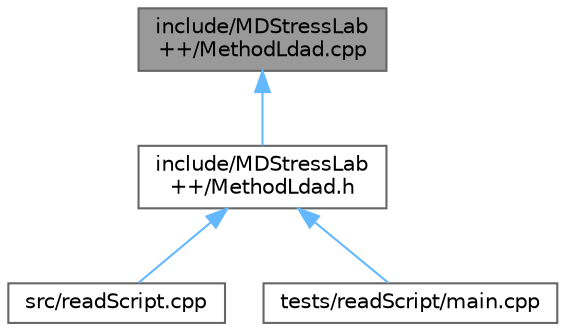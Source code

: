 digraph "include/MDStressLab++/MethodLdad.cpp"
{
 // LATEX_PDF_SIZE
  bgcolor="transparent";
  edge [fontname=Helvetica,fontsize=10,labelfontname=Helvetica,labelfontsize=10];
  node [fontname=Helvetica,fontsize=10,shape=box,height=0.2,width=0.4];
  Node1 [id="Node000001",label="include/MDStressLab\l++/MethodLdad.cpp",height=0.2,width=0.4,color="gray40", fillcolor="grey60", style="filled", fontcolor="black",tooltip=" "];
  Node1 -> Node2 [id="edge1_Node000001_Node000002",dir="back",color="steelblue1",style="solid",tooltip=" "];
  Node2 [id="Node000002",label="include/MDStressLab\l++/MethodLdad.h",height=0.2,width=0.4,color="grey40", fillcolor="white", style="filled",URL="$MethodLdad_8h.html",tooltip=" "];
  Node2 -> Node3 [id="edge2_Node000002_Node000003",dir="back",color="steelblue1",style="solid",tooltip=" "];
  Node3 [id="Node000003",label="src/readScript.cpp",height=0.2,width=0.4,color="grey40", fillcolor="white", style="filled",URL="$readScript_8cpp.html",tooltip=" "];
  Node2 -> Node4 [id="edge3_Node000002_Node000004",dir="back",color="steelblue1",style="solid",tooltip=" "];
  Node4 [id="Node000004",label="tests/readScript/main.cpp",height=0.2,width=0.4,color="grey40", fillcolor="white", style="filled",URL="$readScript_2main_8cpp.html",tooltip=" "];
}
